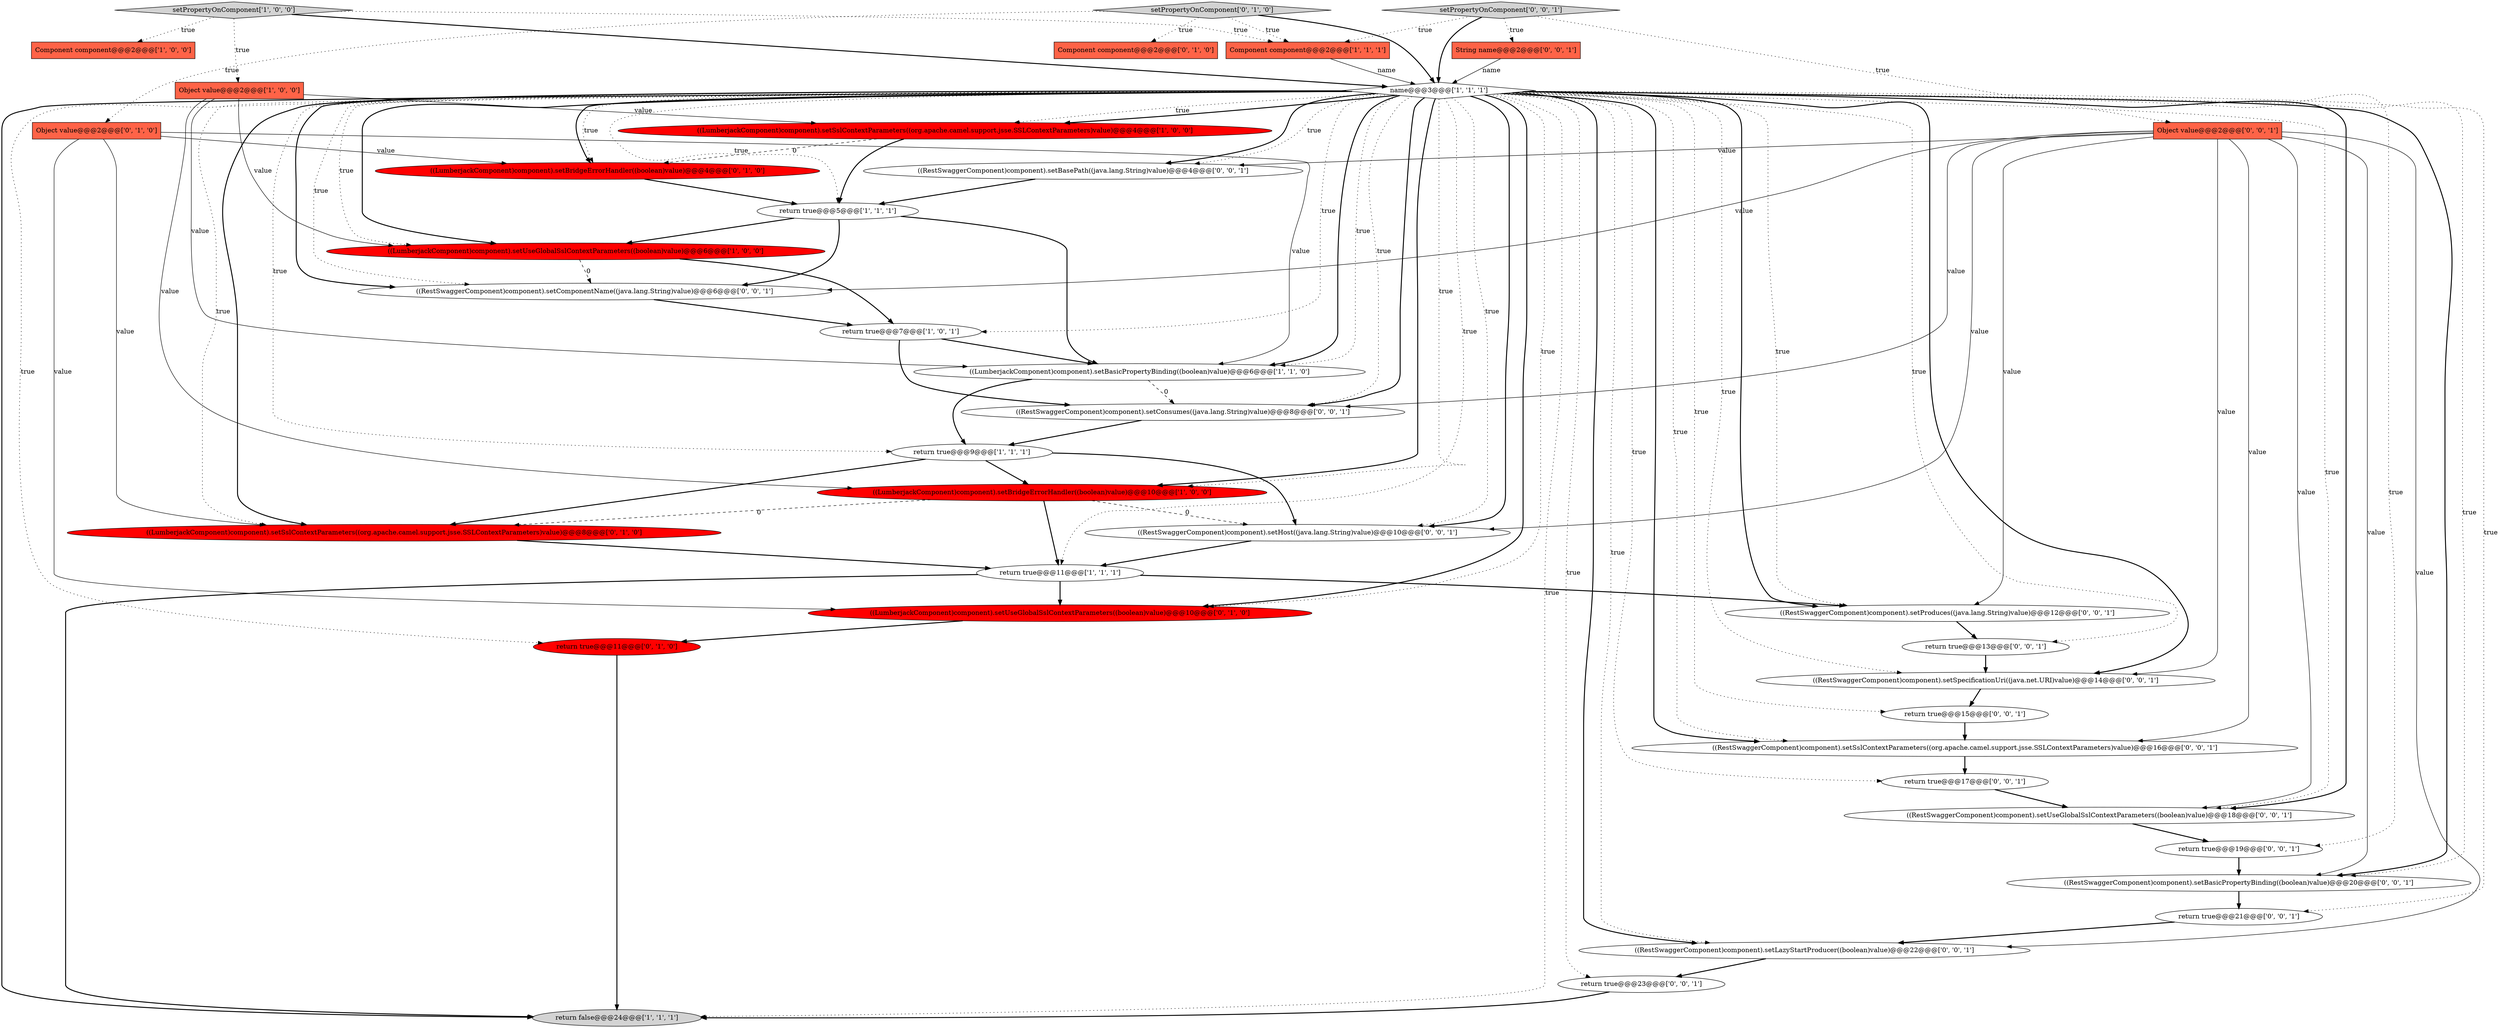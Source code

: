 digraph {
17 [style = filled, label = "return true@@@11@@@['0', '1', '0']", fillcolor = red, shape = ellipse image = "AAA1AAABBB2BBB"];
29 [style = filled, label = "((RestSwaggerComponent)component).setConsumes((java.lang.String)value)@@@8@@@['0', '0', '1']", fillcolor = white, shape = ellipse image = "AAA0AAABBB3BBB"];
16 [style = filled, label = "((LumberjackComponent)component).setSslContextParameters((org.apache.camel.support.jsse.SSLContextParameters)value)@@@8@@@['0', '1', '0']", fillcolor = red, shape = ellipse image = "AAA1AAABBB2BBB"];
18 [style = filled, label = "((LumberjackComponent)component).setBridgeErrorHandler((boolean)value)@@@4@@@['0', '1', '0']", fillcolor = red, shape = ellipse image = "AAA1AAABBB2BBB"];
1 [style = filled, label = "return true@@@11@@@['1', '1', '1']", fillcolor = white, shape = ellipse image = "AAA0AAABBB1BBB"];
20 [style = filled, label = "Object value@@@2@@@['0', '1', '0']", fillcolor = tomato, shape = box image = "AAA0AAABBB2BBB"];
15 [style = filled, label = "setPropertyOnComponent['0', '1', '0']", fillcolor = lightgray, shape = diamond image = "AAA0AAABBB2BBB"];
19 [style = filled, label = "Component component@@@2@@@['0', '1', '0']", fillcolor = tomato, shape = box image = "AAA0AAABBB2BBB"];
7 [style = filled, label = "return true@@@9@@@['1', '1', '1']", fillcolor = white, shape = ellipse image = "AAA0AAABBB1BBB"];
13 [style = filled, label = "Component component@@@2@@@['1', '1', '1']", fillcolor = tomato, shape = box image = "AAA0AAABBB1BBB"];
5 [style = filled, label = "Object value@@@2@@@['1', '0', '0']", fillcolor = tomato, shape = box image = "AAA0AAABBB1BBB"];
22 [style = filled, label = "((RestSwaggerComponent)component).setBasicPropertyBinding((boolean)value)@@@20@@@['0', '0', '1']", fillcolor = white, shape = ellipse image = "AAA0AAABBB3BBB"];
24 [style = filled, label = "return true@@@17@@@['0', '0', '1']", fillcolor = white, shape = ellipse image = "AAA0AAABBB3BBB"];
0 [style = filled, label = "return true@@@7@@@['1', '0', '1']", fillcolor = white, shape = ellipse image = "AAA0AAABBB1BBB"];
6 [style = filled, label = "((LumberjackComponent)component).setBasicPropertyBinding((boolean)value)@@@6@@@['1', '1', '0']", fillcolor = white, shape = ellipse image = "AAA0AAABBB1BBB"];
35 [style = filled, label = "((RestSwaggerComponent)component).setProduces((java.lang.String)value)@@@12@@@['0', '0', '1']", fillcolor = white, shape = ellipse image = "AAA0AAABBB3BBB"];
8 [style = filled, label = "((LumberjackComponent)component).setSslContextParameters((org.apache.camel.support.jsse.SSLContextParameters)value)@@@4@@@['1', '0', '0']", fillcolor = red, shape = ellipse image = "AAA1AAABBB1BBB"];
3 [style = filled, label = "Component component@@@2@@@['1', '0', '0']", fillcolor = tomato, shape = box image = "AAA0AAABBB1BBB"];
27 [style = filled, label = "((RestSwaggerComponent)component).setHost((java.lang.String)value)@@@10@@@['0', '0', '1']", fillcolor = white, shape = ellipse image = "AAA0AAABBB3BBB"];
32 [style = filled, label = "((RestSwaggerComponent)component).setComponentName((java.lang.String)value)@@@6@@@['0', '0', '1']", fillcolor = white, shape = ellipse image = "AAA0AAABBB3BBB"];
30 [style = filled, label = "return true@@@13@@@['0', '0', '1']", fillcolor = white, shape = ellipse image = "AAA0AAABBB3BBB"];
31 [style = filled, label = "((RestSwaggerComponent)component).setLazyStartProducer((boolean)value)@@@22@@@['0', '0', '1']", fillcolor = white, shape = ellipse image = "AAA0AAABBB3BBB"];
12 [style = filled, label = "return false@@@24@@@['1', '1', '1']", fillcolor = lightgray, shape = ellipse image = "AAA0AAABBB1BBB"];
26 [style = filled, label = "Object value@@@2@@@['0', '0', '1']", fillcolor = tomato, shape = box image = "AAA0AAABBB3BBB"];
23 [style = filled, label = "return true@@@21@@@['0', '0', '1']", fillcolor = white, shape = ellipse image = "AAA0AAABBB3BBB"];
4 [style = filled, label = "return true@@@5@@@['1', '1', '1']", fillcolor = white, shape = ellipse image = "AAA0AAABBB1BBB"];
36 [style = filled, label = "((RestSwaggerComponent)component).setBasePath((java.lang.String)value)@@@4@@@['0', '0', '1']", fillcolor = white, shape = ellipse image = "AAA0AAABBB3BBB"];
11 [style = filled, label = "((LumberjackComponent)component).setBridgeErrorHandler((boolean)value)@@@10@@@['1', '0', '0']", fillcolor = red, shape = ellipse image = "AAA1AAABBB1BBB"];
14 [style = filled, label = "((LumberjackComponent)component).setUseGlobalSslContextParameters((boolean)value)@@@10@@@['0', '1', '0']", fillcolor = red, shape = ellipse image = "AAA1AAABBB2BBB"];
25 [style = filled, label = "((RestSwaggerComponent)component).setUseGlobalSslContextParameters((boolean)value)@@@18@@@['0', '0', '1']", fillcolor = white, shape = ellipse image = "AAA0AAABBB3BBB"];
38 [style = filled, label = "return true@@@15@@@['0', '0', '1']", fillcolor = white, shape = ellipse image = "AAA0AAABBB3BBB"];
34 [style = filled, label = "String name@@@2@@@['0', '0', '1']", fillcolor = tomato, shape = box image = "AAA0AAABBB3BBB"];
39 [style = filled, label = "return true@@@19@@@['0', '0', '1']", fillcolor = white, shape = ellipse image = "AAA0AAABBB3BBB"];
10 [style = filled, label = "name@@@3@@@['1', '1', '1']", fillcolor = white, shape = diamond image = "AAA0AAABBB1BBB"];
33 [style = filled, label = "((RestSwaggerComponent)component).setSpecificationUri((java.net.URI)value)@@@14@@@['0', '0', '1']", fillcolor = white, shape = ellipse image = "AAA0AAABBB3BBB"];
28 [style = filled, label = "return true@@@23@@@['0', '0', '1']", fillcolor = white, shape = ellipse image = "AAA0AAABBB3BBB"];
2 [style = filled, label = "setPropertyOnComponent['1', '0', '0']", fillcolor = lightgray, shape = diamond image = "AAA0AAABBB1BBB"];
37 [style = filled, label = "setPropertyOnComponent['0', '0', '1']", fillcolor = lightgray, shape = diamond image = "AAA0AAABBB3BBB"];
9 [style = filled, label = "((LumberjackComponent)component).setUseGlobalSslContextParameters((boolean)value)@@@6@@@['1', '0', '0']", fillcolor = red, shape = ellipse image = "AAA1AAABBB1BBB"];
21 [style = filled, label = "((RestSwaggerComponent)component).setSslContextParameters((org.apache.camel.support.jsse.SSLContextParameters)value)@@@16@@@['0', '0', '1']", fillcolor = white, shape = ellipse image = "AAA0AAABBB3BBB"];
10->8 [style = dotted, label="true"];
15->10 [style = bold, label=""];
11->16 [style = dashed, label="0"];
10->38 [style = dotted, label="true"];
32->0 [style = bold, label=""];
10->31 [style = dotted, label="true"];
26->27 [style = solid, label="value"];
10->35 [style = bold, label=""];
15->20 [style = dotted, label="true"];
14->17 [style = bold, label=""];
10->32 [style = bold, label=""];
21->24 [style = bold, label=""];
10->30 [style = dotted, label="true"];
10->32 [style = dotted, label="true"];
10->29 [style = dotted, label="true"];
26->35 [style = solid, label="value"];
10->8 [style = bold, label=""];
10->12 [style = bold, label=""];
26->25 [style = solid, label="value"];
7->16 [style = bold, label=""];
1->12 [style = bold, label=""];
10->7 [style = dotted, label="true"];
34->10 [style = solid, label="name"];
8->4 [style = bold, label=""];
10->1 [style = dotted, label="true"];
10->4 [style = dotted, label="true"];
10->16 [style = dotted, label="true"];
26->33 [style = solid, label="value"];
10->11 [style = bold, label=""];
2->3 [style = dotted, label="true"];
10->18 [style = dotted, label="true"];
10->6 [style = dotted, label="true"];
4->32 [style = bold, label=""];
7->11 [style = bold, label=""];
10->31 [style = bold, label=""];
10->14 [style = bold, label=""];
36->4 [style = bold, label=""];
10->39 [style = dotted, label="true"];
0->29 [style = bold, label=""];
1->35 [style = bold, label=""];
10->21 [style = bold, label=""];
13->10 [style = solid, label="name"];
22->23 [style = bold, label=""];
15->13 [style = dotted, label="true"];
39->22 [style = bold, label=""];
10->25 [style = dotted, label="true"];
10->23 [style = dotted, label="true"];
18->4 [style = bold, label=""];
10->25 [style = bold, label=""];
10->24 [style = dotted, label="true"];
20->18 [style = solid, label="value"];
10->0 [style = dotted, label="true"];
8->18 [style = dashed, label="0"];
26->21 [style = solid, label="value"];
31->28 [style = bold, label=""];
6->7 [style = bold, label=""];
23->31 [style = bold, label=""];
4->9 [style = bold, label=""];
10->18 [style = bold, label=""];
20->6 [style = solid, label="value"];
10->28 [style = dotted, label="true"];
30->33 [style = bold, label=""];
25->39 [style = bold, label=""];
37->10 [style = bold, label=""];
28->12 [style = bold, label=""];
10->9 [style = dotted, label="true"];
2->10 [style = bold, label=""];
10->6 [style = bold, label=""];
26->36 [style = solid, label="value"];
10->35 [style = dotted, label="true"];
9->32 [style = dashed, label="0"];
20->16 [style = solid, label="value"];
10->17 [style = dotted, label="true"];
26->31 [style = solid, label="value"];
17->12 [style = bold, label=""];
10->16 [style = bold, label=""];
16->1 [style = bold, label=""];
10->11 [style = dotted, label="true"];
37->26 [style = dotted, label="true"];
24->25 [style = bold, label=""];
5->11 [style = solid, label="value"];
10->9 [style = bold, label=""];
10->33 [style = bold, label=""];
37->34 [style = dotted, label="true"];
11->27 [style = dashed, label="0"];
2->5 [style = dotted, label="true"];
26->32 [style = solid, label="value"];
35->30 [style = bold, label=""];
10->22 [style = bold, label=""];
10->12 [style = dotted, label="true"];
27->1 [style = bold, label=""];
26->22 [style = solid, label="value"];
9->0 [style = bold, label=""];
0->6 [style = bold, label=""];
5->8 [style = solid, label="value"];
11->1 [style = bold, label=""];
4->6 [style = bold, label=""];
10->27 [style = bold, label=""];
5->6 [style = solid, label="value"];
10->33 [style = dotted, label="true"];
5->9 [style = solid, label="value"];
10->36 [style = bold, label=""];
10->14 [style = dotted, label="true"];
10->36 [style = dotted, label="true"];
6->29 [style = dashed, label="0"];
10->29 [style = bold, label=""];
15->19 [style = dotted, label="true"];
7->27 [style = bold, label=""];
10->22 [style = dotted, label="true"];
29->7 [style = bold, label=""];
38->21 [style = bold, label=""];
33->38 [style = bold, label=""];
1->14 [style = bold, label=""];
10->27 [style = dotted, label="true"];
20->14 [style = solid, label="value"];
10->21 [style = dotted, label="true"];
26->29 [style = solid, label="value"];
37->13 [style = dotted, label="true"];
2->13 [style = dotted, label="true"];
}
